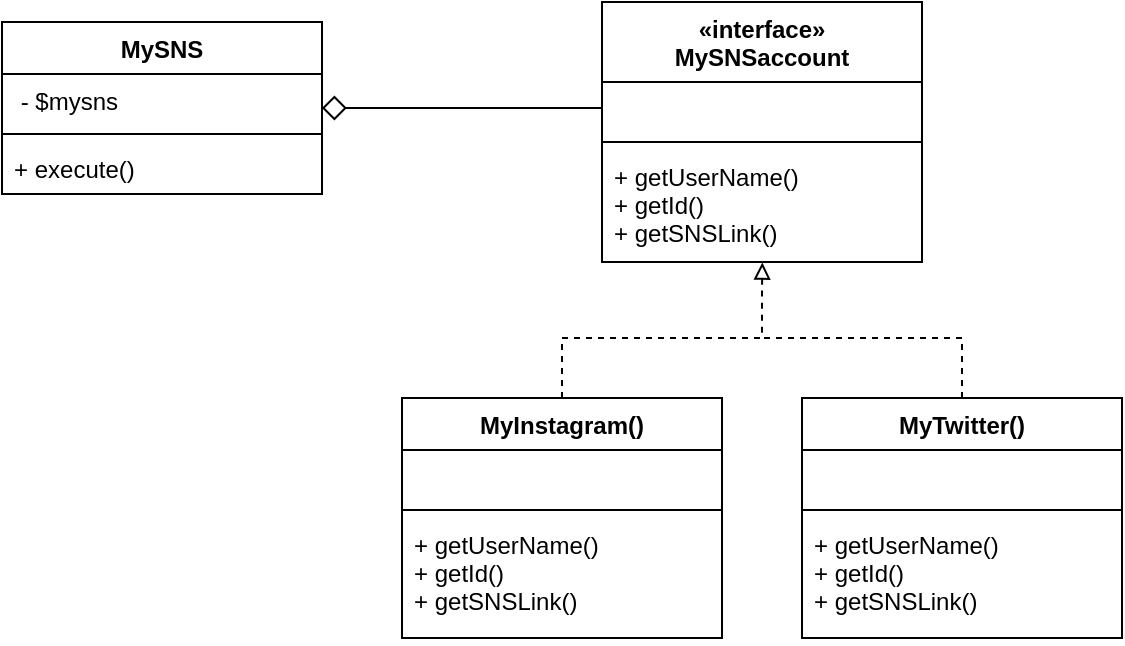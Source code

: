 <mxfile>
    <diagram id="r5xa_kT_I9r7utlxcItA" name="Page-1">
        <mxGraphModel dx="497" dy="455" grid="1" gridSize="10" guides="1" tooltips="1" connect="1" arrows="1" fold="1" page="1" pageScale="1" pageWidth="827" pageHeight="1169" math="0" shadow="0">
            <root>
                <mxCell id="0"/>
                <mxCell id="1" parent="0"/>
                <mxCell id="29" value="" style="edgeStyle=none;html=1;startArrow=block;startFill=0;endArrow=none;endFill=0;dashed=1;exitX=0.501;exitY=1.005;exitDx=0;exitDy=0;exitPerimeter=0;" parent="1" source="12" edge="1">
                    <mxGeometry relative="1" as="geometry">
                        <mxPoint x="520" y="364" as="targetPoint"/>
                        <mxPoint x="520" y="330" as="sourcePoint"/>
                        <Array as="points">
                            <mxPoint x="520" y="340"/>
                        </Array>
                    </mxGeometry>
                </mxCell>
                <mxCell id="9" value="«interface»&#10;MySNSaccount" style="swimlane;fontStyle=1;align=center;verticalAlign=top;childLayout=stackLayout;horizontal=1;startSize=40;horizontalStack=0;resizeParent=1;resizeParentMax=0;resizeLast=0;collapsible=1;marginBottom=0;" parent="1" vertex="1">
                    <mxGeometry x="440" y="196" width="160" height="130" as="geometry"/>
                </mxCell>
                <mxCell id="10" value="　" style="text;strokeColor=none;fillColor=none;align=left;verticalAlign=top;spacingLeft=4;spacingRight=4;overflow=hidden;rotatable=0;points=[[0,0.5],[1,0.5]];portConstraint=eastwest;" parent="9" vertex="1">
                    <mxGeometry y="40" width="160" height="26" as="geometry"/>
                </mxCell>
                <mxCell id="11" value="" style="line;strokeWidth=1;fillColor=none;align=left;verticalAlign=middle;spacingTop=-1;spacingLeft=3;spacingRight=3;rotatable=0;labelPosition=right;points=[];portConstraint=eastwest;strokeColor=inherit;" parent="9" vertex="1">
                    <mxGeometry y="66" width="160" height="8" as="geometry"/>
                </mxCell>
                <mxCell id="12" value="+ getUserName()&#10;+ getId()&#10;+ getSNSLink()" style="text;strokeColor=none;fillColor=none;align=left;verticalAlign=top;spacingLeft=4;spacingRight=4;overflow=hidden;rotatable=0;points=[[0,0.5],[1,0.5]];portConstraint=eastwest;" parent="9" vertex="1">
                    <mxGeometry y="74" width="160" height="56" as="geometry"/>
                </mxCell>
                <mxCell id="28" style="edgeStyle=none;html=1;exitX=0.5;exitY=0;exitDx=0;exitDy=0;rounded=0;endArrow=none;endFill=0;dashed=1;" parent="1" source="13" edge="1">
                    <mxGeometry relative="1" as="geometry">
                        <mxPoint x="520" y="364" as="targetPoint"/>
                        <Array as="points">
                            <mxPoint x="620" y="364"/>
                        </Array>
                    </mxGeometry>
                </mxCell>
                <mxCell id="13" value="MyTwitter()" style="swimlane;fontStyle=1;align=center;verticalAlign=top;childLayout=stackLayout;horizontal=1;startSize=26;horizontalStack=0;resizeParent=1;resizeParentMax=0;resizeLast=0;collapsible=1;marginBottom=0;" parent="1" vertex="1">
                    <mxGeometry x="540" y="394" width="160" height="120" as="geometry"/>
                </mxCell>
                <mxCell id="14" value="　" style="text;strokeColor=none;fillColor=none;align=left;verticalAlign=top;spacingLeft=4;spacingRight=4;overflow=hidden;rotatable=0;points=[[0,0.5],[1,0.5]];portConstraint=eastwest;" parent="13" vertex="1">
                    <mxGeometry y="26" width="160" height="26" as="geometry"/>
                </mxCell>
                <mxCell id="15" value="" style="line;strokeWidth=1;fillColor=none;align=left;verticalAlign=middle;spacingTop=-1;spacingLeft=3;spacingRight=3;rotatable=0;labelPosition=right;points=[];portConstraint=eastwest;strokeColor=inherit;" parent="13" vertex="1">
                    <mxGeometry y="52" width="160" height="8" as="geometry"/>
                </mxCell>
                <mxCell id="16" value="+ getUserName()&#10;+ getId()&#10;+ getSNSLink()" style="text;strokeColor=none;fillColor=none;align=left;verticalAlign=top;spacingLeft=4;spacingRight=4;overflow=hidden;rotatable=0;points=[[0,0.5],[1,0.5]];portConstraint=eastwest;" parent="13" vertex="1">
                    <mxGeometry y="60" width="160" height="60" as="geometry"/>
                </mxCell>
                <mxCell id="27" style="edgeStyle=none;html=1;exitX=0.5;exitY=0;exitDx=0;exitDy=0;rounded=0;endArrow=none;endFill=0;dashed=1;" parent="1" source="18" edge="1">
                    <mxGeometry relative="1" as="geometry">
                        <mxPoint x="520" y="364" as="targetPoint"/>
                        <Array as="points">
                            <mxPoint x="420" y="364"/>
                        </Array>
                    </mxGeometry>
                </mxCell>
                <mxCell id="18" value="MyInstagram()" style="swimlane;fontStyle=1;align=center;verticalAlign=top;childLayout=stackLayout;horizontal=1;startSize=26;horizontalStack=0;resizeParent=1;resizeParentMax=0;resizeLast=0;collapsible=1;marginBottom=0;" parent="1" vertex="1">
                    <mxGeometry x="340" y="394" width="160" height="120" as="geometry"/>
                </mxCell>
                <mxCell id="19" value="　" style="text;strokeColor=none;fillColor=none;align=left;verticalAlign=top;spacingLeft=4;spacingRight=4;overflow=hidden;rotatable=0;points=[[0,0.5],[1,0.5]];portConstraint=eastwest;" parent="18" vertex="1">
                    <mxGeometry y="26" width="160" height="26" as="geometry"/>
                </mxCell>
                <mxCell id="20" value="" style="line;strokeWidth=1;fillColor=none;align=left;verticalAlign=middle;spacingTop=-1;spacingLeft=3;spacingRight=3;rotatable=0;labelPosition=right;points=[];portConstraint=eastwest;strokeColor=inherit;" parent="18" vertex="1">
                    <mxGeometry y="52" width="160" height="8" as="geometry"/>
                </mxCell>
                <mxCell id="21" value="+ getUserName()&#10;+ getId()&#10;+ getSNSLink()" style="text;strokeColor=none;fillColor=none;align=left;verticalAlign=top;spacingLeft=4;spacingRight=4;overflow=hidden;rotatable=0;points=[[0,0.5],[1,0.5]];portConstraint=eastwest;" parent="18" vertex="1">
                    <mxGeometry y="60" width="160" height="60" as="geometry"/>
                </mxCell>
                <mxCell id="26" style="edgeStyle=none;html=1;entryX=0;entryY=0.5;entryDx=0;entryDy=0;startArrow=diamond;startFill=0;endSize=6;startSize=10;endArrow=none;endFill=0;" parent="1" source="22" target="10" edge="1">
                    <mxGeometry relative="1" as="geometry">
                        <mxPoint x="430" y="250" as="targetPoint"/>
                    </mxGeometry>
                </mxCell>
                <mxCell id="22" value="MySNS" style="swimlane;fontStyle=1;align=center;verticalAlign=top;childLayout=stackLayout;horizontal=1;startSize=26;horizontalStack=0;resizeParent=1;resizeParentMax=0;resizeLast=0;collapsible=1;marginBottom=0;" parent="1" vertex="1">
                    <mxGeometry x="140" y="206" width="160" height="86" as="geometry"/>
                </mxCell>
                <mxCell id="23" value=" - $mysns　" style="text;strokeColor=none;fillColor=none;align=left;verticalAlign=top;spacingLeft=4;spacingRight=4;overflow=hidden;rotatable=0;points=[[0,0.5],[1,0.5]];portConstraint=eastwest;" parent="22" vertex="1">
                    <mxGeometry y="26" width="160" height="26" as="geometry"/>
                </mxCell>
                <mxCell id="24" value="" style="line;strokeWidth=1;fillColor=none;align=left;verticalAlign=middle;spacingTop=-1;spacingLeft=3;spacingRight=3;rotatable=0;labelPosition=right;points=[];portConstraint=eastwest;strokeColor=inherit;" parent="22" vertex="1">
                    <mxGeometry y="52" width="160" height="8" as="geometry"/>
                </mxCell>
                <mxCell id="25" value="+ execute()" style="text;strokeColor=none;fillColor=none;align=left;verticalAlign=top;spacingLeft=4;spacingRight=4;overflow=hidden;rotatable=0;points=[[0,0.5],[1,0.5]];portConstraint=eastwest;" parent="22" vertex="1">
                    <mxGeometry y="60" width="160" height="26" as="geometry"/>
                </mxCell>
            </root>
        </mxGraphModel>
    </diagram>
</mxfile>